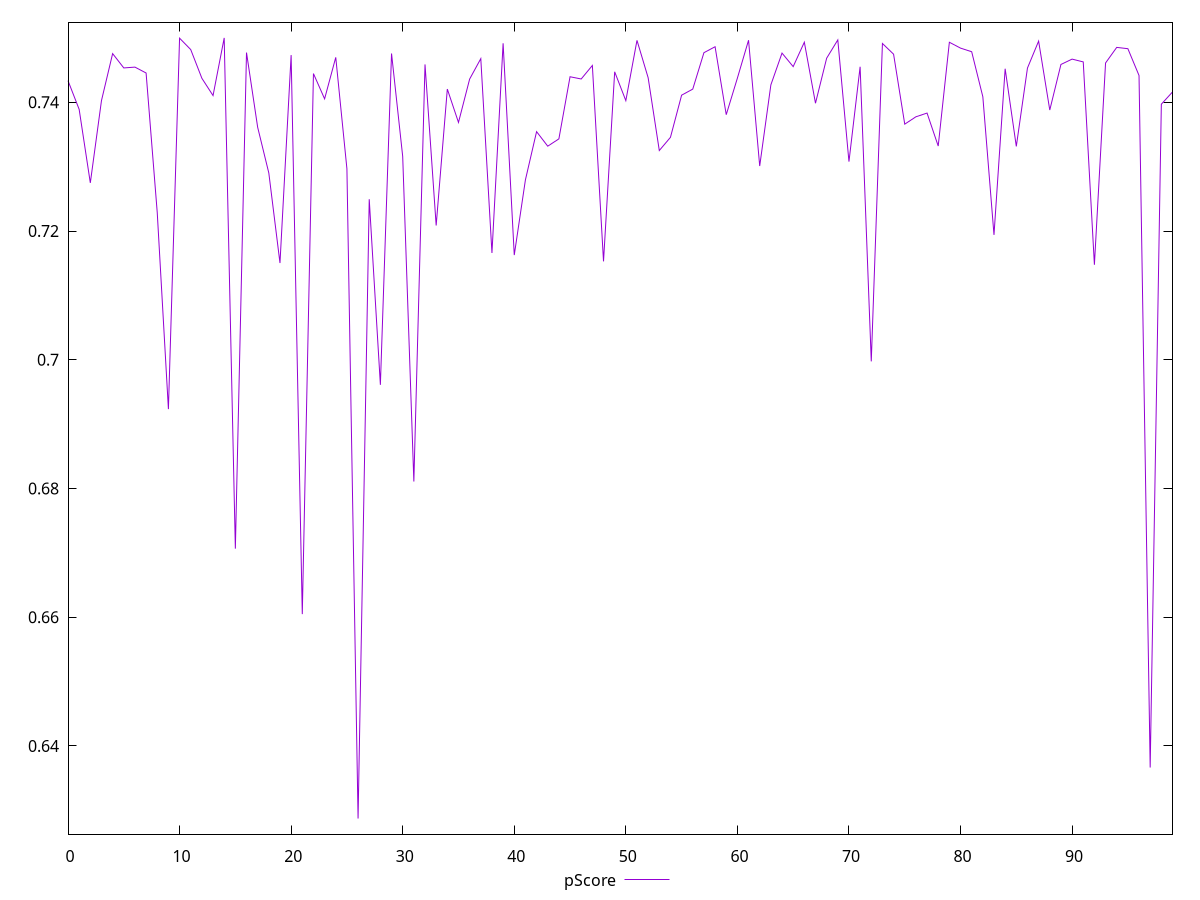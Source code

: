 reset

$pScore <<EOF
0 0.7433577777777778
1 0.7388966666666666
2 0.727475555555688
3 0.7402555555555556
4 0.7475622222222222
5 0.7453344444444444
6 0.7454622222222222
7 0.7445477777777778
8 0.7228388888888889
9 0.6923277777777778
10 0.74996
11 0.7481888888888889
12 0.7437277777777778
13 0.7410416666666667
14 0.75
15 0.6706444444444445
16 0.7477222222222222
17 0.7361177777777778
18 0.7290088888888889
19 0.7150266666666667
20 0.74733
21 0.6604777777777778
22 0.7444566666666667
23 0.7405333333333333
24 0.7469766666666666
25 0.7296622222222222
26 0.6287222222222223
27 0.72494
28 0.6961033333333333
29 0.7475777777777778
30 0.7315811111111111
31 0.6810833333334368
32 0.7458788888888889
33 0.7208555555555556
34 0.7420511111111111
35 0.7368688888888889
36 0.7436033333333333
37 0.7467788888888889
38 0.7165844444444445
39 0.7491677777777778
40 0.7162611111111111
41 0.7279433333333334
42 0.7354355555555555
43 0.7331788888888888
44 0.7343166666666667
45 0.7439655555555555
46 0.7436177777777778
47 0.7457166666666667
48 0.71528
49 0.7447344444444445
50 0.7402544444444444
51 0.74962
52 0.7438122222222222
53 0.7325033333333333
54 0.7345544444444444
55 0.7411011111111111
56 0.7420488888888889
57 0.7477044444444444
58 0.7486266666666667
59 0.7380688888888889
60 0.7437533333333333
61 0.7496422222222222
62 0.7300966666666666
63 0.7427033333333333
64 0.7476422222222222
65 0.7455388888888889
66 0.7493333333333333
67 0.7398533333333334
68 0.7468444444444444
69 0.7496888888888888
70 0.7307766666666666
71 0.7455177777777778
72 0.6997477777777777
73 0.7491344444444444
74 0.7474711111111111
75 0.7366011111111112
76 0.7377444444444444
77 0.7383233333333333
78 0.7332011111111111
79 0.7493244444444445
80 0.7484155555555556
81 0.7478511111111111
82 0.7408588888888888
83 0.7193977777777778
84 0.7452088888888889
85 0.7331466666666666
86 0.7453155555555555
87 0.7495011111111111
88 0.7387933333333333
89 0.7458733333333334
90 0.7467055555555555
91 0.7462705555553031
92 0.7147544444444445
93 0.7461033333333333
94 0.7485266666666667
95 0.7483244444444445
96 0.7441577777777778
97 0.6366388888888889
98 0.7397022222222223
99 0.7416011111111112
EOF

set key outside below
set xrange [0:99]
set yrange [0.6262966666666667:0.7524255555555556]
set trange [0.6262966666666667:0.7524255555555556]
set terminal svg size 640, 500 enhanced background rgb 'white'
set output "report_00015_2021-02-09T16-11-33.973Z/uses-rel-preconnect/samples/pages/pScore/values.svg"

plot $pScore title "pScore" with line

reset

